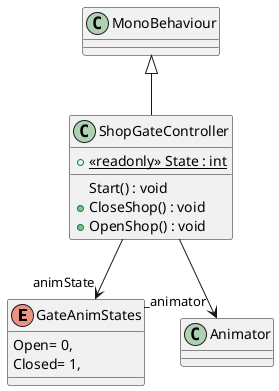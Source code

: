 @startuml
enum GateAnimStates {
    Open= 0,
    Closed= 1,
}
class ShopGateController {
    + {static} <<readonly>> State : int
    Start() : void
    + CloseShop() : void
    + OpenShop() : void
}
MonoBehaviour <|-- ShopGateController
ShopGateController --> "_animator" Animator
ShopGateController --> "animState" GateAnimStates
@enduml
